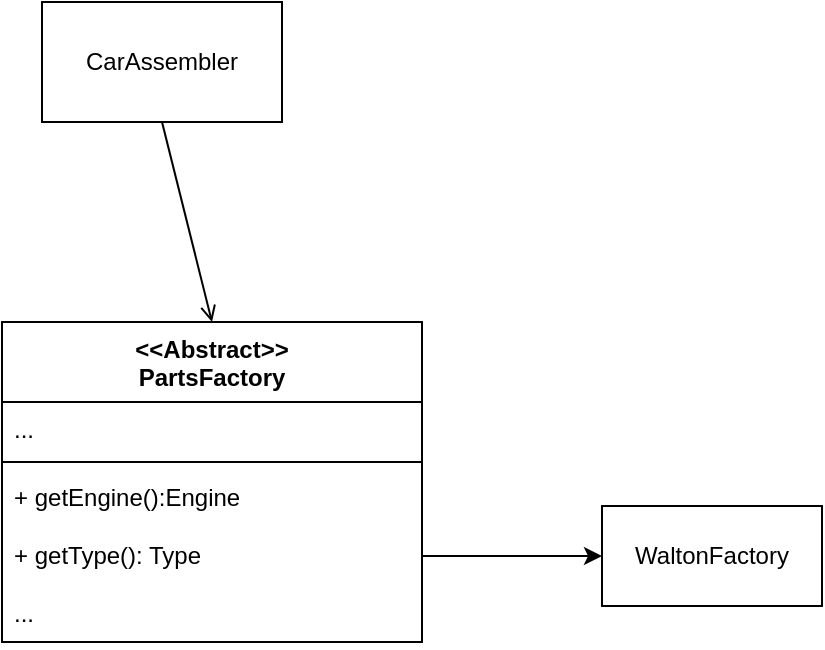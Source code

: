 <mxfile>
    <diagram id="OeAGyayqflI3GLn84OAo" name="Page-1">
        <mxGraphModel dx="657" dy="632" grid="1" gridSize="10" guides="1" tooltips="1" connect="1" arrows="1" fold="1" page="1" pageScale="1" pageWidth="1920" pageHeight="1200" math="0" shadow="0">
            <root>
                <mxCell id="0"/>
                <mxCell id="1" parent="0"/>
                <mxCell id="2" value="CarAssembler" style="rounded=0;whiteSpace=wrap;html=1;" parent="1" vertex="1">
                    <mxGeometry x="480" y="160" width="120" height="60" as="geometry"/>
                </mxCell>
                <mxCell id="24" style="edgeStyle=none;html=1;exitX=0.5;exitY=1;exitDx=0;exitDy=0;entryX=0.5;entryY=0;entryDx=0;entryDy=0;endArrow=open;endFill=0;" parent="1" source="2" target="25" edge="1">
                    <mxGeometry relative="1" as="geometry">
                        <mxPoint x="640" y="310" as="targetPoint"/>
                    </mxGeometry>
                </mxCell>
                <mxCell id="25" value="&amp;lt;&amp;lt;Abstract&amp;gt;&amp;gt;&lt;div&gt;PartsFactory&lt;/div&gt;" style="swimlane;fontStyle=1;align=center;verticalAlign=top;childLayout=stackLayout;horizontal=1;startSize=40;horizontalStack=0;resizeParent=1;resizeParentMax=0;resizeLast=0;collapsible=1;marginBottom=0;whiteSpace=wrap;html=1;" vertex="1" parent="1">
                    <mxGeometry x="460" y="320" width="210" height="160" as="geometry">
                        <mxRectangle x="460" y="320" width="110" height="40" as="alternateBounds"/>
                    </mxGeometry>
                </mxCell>
                <mxCell id="26" value="..." style="text;strokeColor=none;fillColor=none;align=left;verticalAlign=top;spacingLeft=4;spacingRight=4;overflow=hidden;rotatable=0;points=[[0,0.5],[1,0.5]];portConstraint=eastwest;whiteSpace=wrap;html=1;" vertex="1" parent="25">
                    <mxGeometry y="40" width="210" height="26" as="geometry"/>
                </mxCell>
                <mxCell id="27" value="" style="line;strokeWidth=1;fillColor=none;align=left;verticalAlign=middle;spacingTop=-1;spacingLeft=3;spacingRight=3;rotatable=0;labelPosition=right;points=[];portConstraint=eastwest;strokeColor=inherit;" vertex="1" parent="25">
                    <mxGeometry y="66" width="210" height="8" as="geometry"/>
                </mxCell>
                <mxCell id="29" style="edgeStyle=none;html=1;" edge="1" parent="25" source="28">
                    <mxGeometry relative="1" as="geometry">
                        <mxPoint x="300" y="117" as="targetPoint"/>
                    </mxGeometry>
                </mxCell>
                <mxCell id="28" value="+ getEngine():Engine&lt;div&gt;&lt;font color=&quot;#ffffff&quot;&gt;&lt;br&gt;&lt;/font&gt;&lt;div&gt;+ getType(): Type&lt;/div&gt;&lt;div&gt;&lt;br&gt;&lt;/div&gt;&lt;div&gt;...&lt;/div&gt;&lt;/div&gt;" style="text;strokeColor=none;fillColor=none;align=left;verticalAlign=top;spacingLeft=4;spacingRight=4;overflow=hidden;rotatable=0;points=[[0,0.5],[1,0.5]];portConstraint=eastwest;whiteSpace=wrap;html=1;" vertex="1" parent="25">
                    <mxGeometry y="74" width="210" height="86" as="geometry"/>
                </mxCell>
                <mxCell id="30" value="WaltonFactory" style="html=1;whiteSpace=wrap;" vertex="1" parent="1">
                    <mxGeometry x="760" y="412" width="110" height="50" as="geometry"/>
                </mxCell>
            </root>
        </mxGraphModel>
    </diagram>
</mxfile>